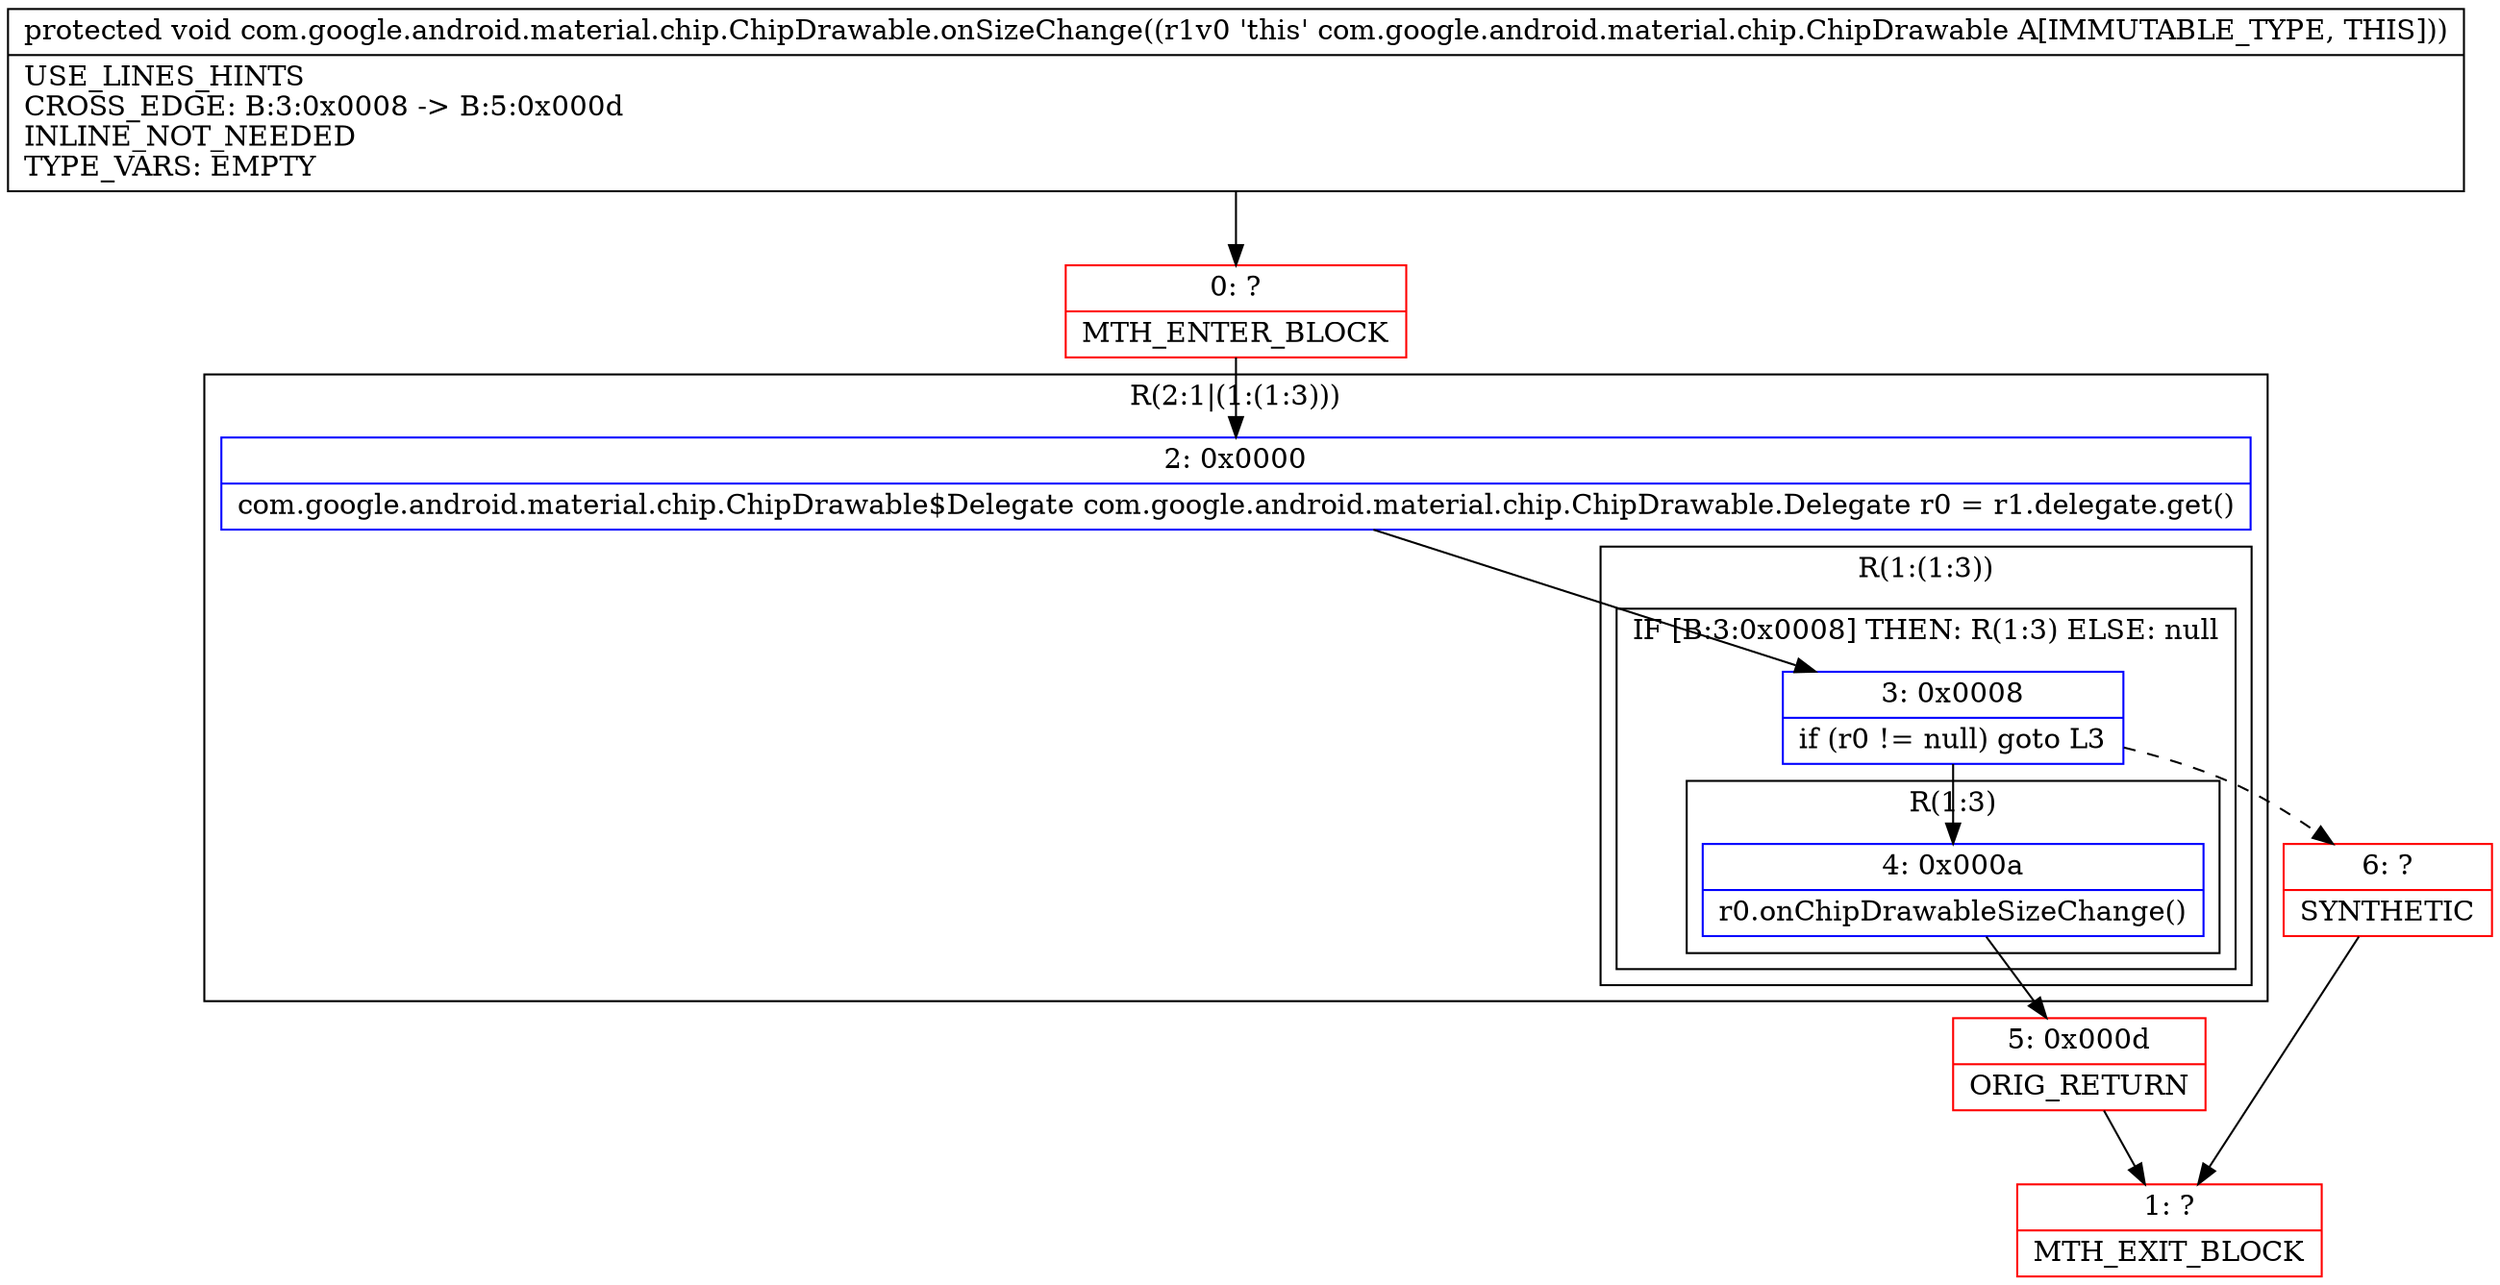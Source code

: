 digraph "CFG forcom.google.android.material.chip.ChipDrawable.onSizeChange()V" {
subgraph cluster_Region_2073708049 {
label = "R(2:1|(1:(1:3)))";
node [shape=record,color=blue];
Node_2 [shape=record,label="{2\:\ 0x0000|com.google.android.material.chip.ChipDrawable$Delegate com.google.android.material.chip.ChipDrawable.Delegate r0 = r1.delegate.get()\l}"];
subgraph cluster_Region_1224572325 {
label = "R(1:(1:3))";
node [shape=record,color=blue];
subgraph cluster_IfRegion_162642834 {
label = "IF [B:3:0x0008] THEN: R(1:3) ELSE: null";
node [shape=record,color=blue];
Node_3 [shape=record,label="{3\:\ 0x0008|if (r0 != null) goto L3\l}"];
subgraph cluster_Region_650441186 {
label = "R(1:3)";
node [shape=record,color=blue];
Node_4 [shape=record,label="{4\:\ 0x000a|r0.onChipDrawableSizeChange()\l}"];
}
}
}
}
Node_0 [shape=record,color=red,label="{0\:\ ?|MTH_ENTER_BLOCK\l}"];
Node_5 [shape=record,color=red,label="{5\:\ 0x000d|ORIG_RETURN\l}"];
Node_1 [shape=record,color=red,label="{1\:\ ?|MTH_EXIT_BLOCK\l}"];
Node_6 [shape=record,color=red,label="{6\:\ ?|SYNTHETIC\l}"];
MethodNode[shape=record,label="{protected void com.google.android.material.chip.ChipDrawable.onSizeChange((r1v0 'this' com.google.android.material.chip.ChipDrawable A[IMMUTABLE_TYPE, THIS]))  | USE_LINES_HINTS\lCROSS_EDGE: B:3:0x0008 \-\> B:5:0x000d\lINLINE_NOT_NEEDED\lTYPE_VARS: EMPTY\l}"];
MethodNode -> Node_0;Node_2 -> Node_3;
Node_3 -> Node_4;
Node_3 -> Node_6[style=dashed];
Node_4 -> Node_5;
Node_0 -> Node_2;
Node_5 -> Node_1;
Node_6 -> Node_1;
}

